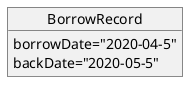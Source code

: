 @startuml
object BorrowRecord
BorrowRecord : borrowDate="2020-04-5"
BorrowRecord : backDate="2020-05-5"
@enduml